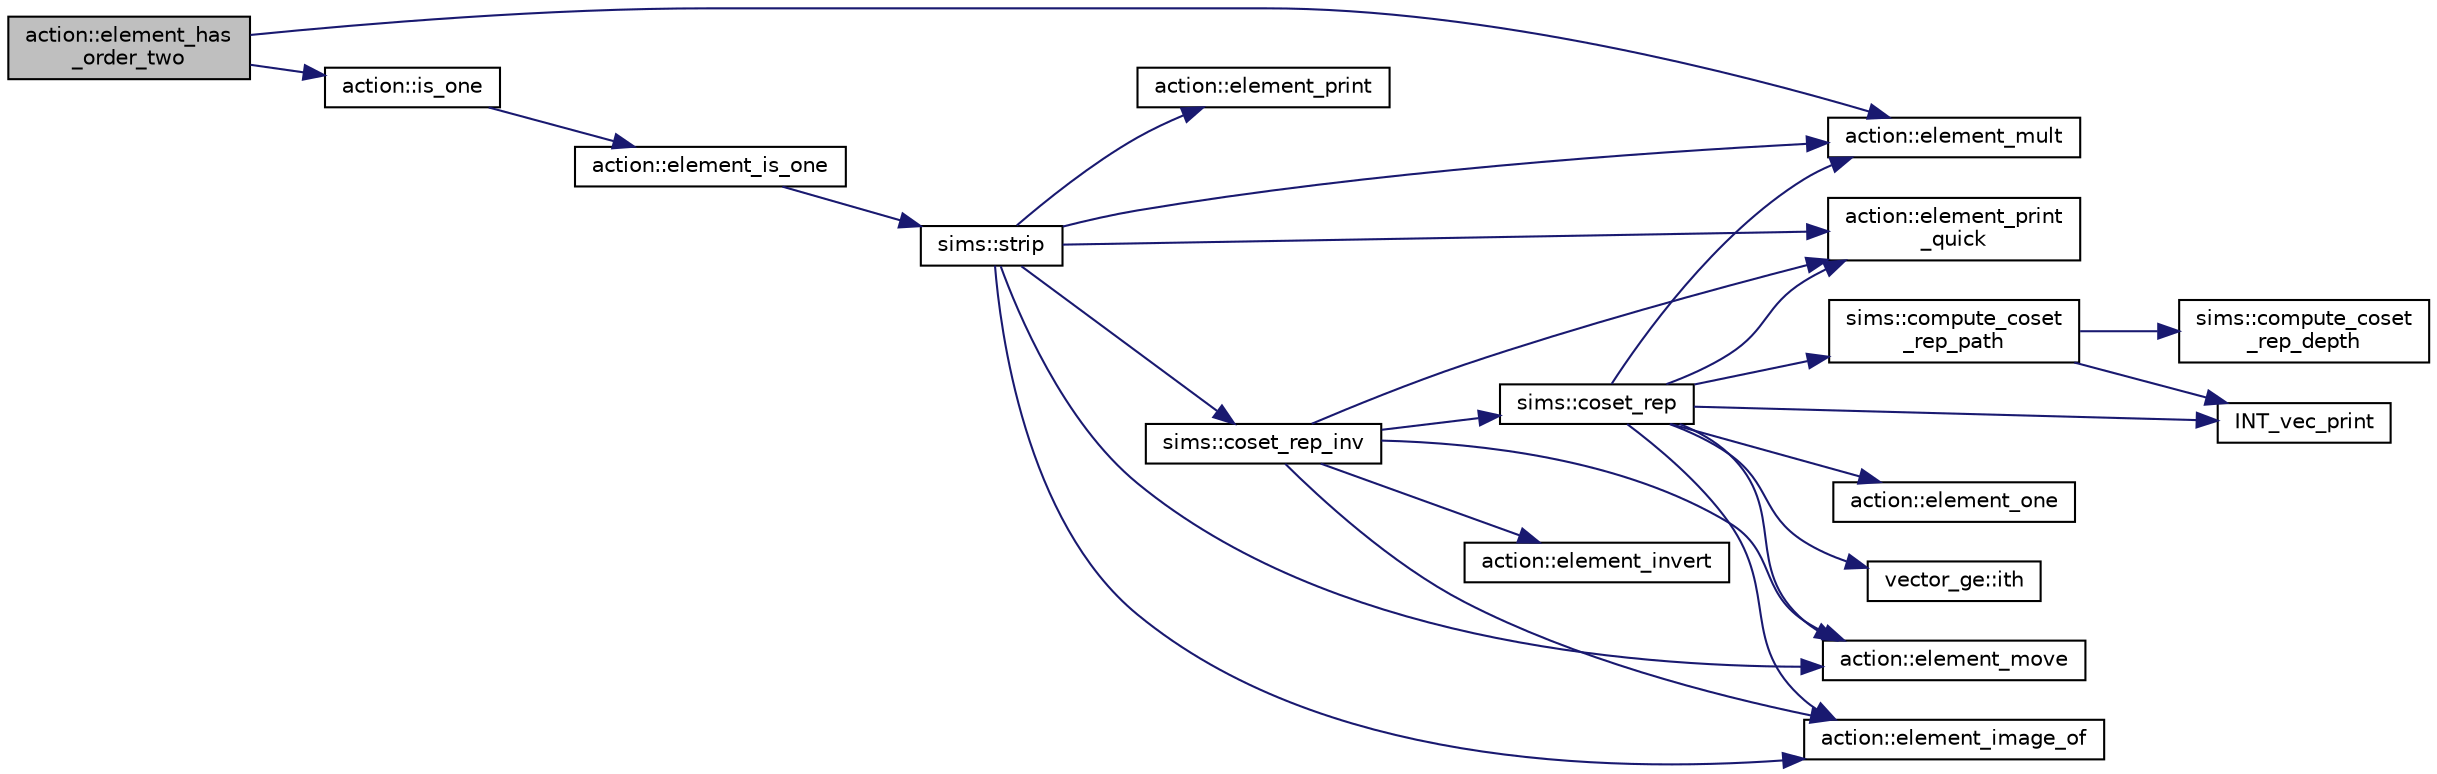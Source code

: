 digraph "action::element_has_order_two"
{
  edge [fontname="Helvetica",fontsize="10",labelfontname="Helvetica",labelfontsize="10"];
  node [fontname="Helvetica",fontsize="10",shape=record];
  rankdir="LR";
  Node3465 [label="action::element_has\l_order_two",height=0.2,width=0.4,color="black", fillcolor="grey75", style="filled", fontcolor="black"];
  Node3465 -> Node3466 [color="midnightblue",fontsize="10",style="solid",fontname="Helvetica"];
  Node3466 [label="action::element_mult",height=0.2,width=0.4,color="black", fillcolor="white", style="filled",URL="$d2/d86/classaction.html#ae9e36b2cae1f0f7bd7144097fa9a34b3"];
  Node3465 -> Node3467 [color="midnightblue",fontsize="10",style="solid",fontname="Helvetica"];
  Node3467 [label="action::is_one",height=0.2,width=0.4,color="black", fillcolor="white", style="filled",URL="$d2/d86/classaction.html#a8c29d83d2e0d0bf5222e3699d6754580"];
  Node3467 -> Node3468 [color="midnightblue",fontsize="10",style="solid",fontname="Helvetica"];
  Node3468 [label="action::element_is_one",height=0.2,width=0.4,color="black", fillcolor="white", style="filled",URL="$d2/d86/classaction.html#aeb623ab323a151f64d713288cd13224d"];
  Node3468 -> Node3469 [color="midnightblue",fontsize="10",style="solid",fontname="Helvetica"];
  Node3469 [label="sims::strip",height=0.2,width=0.4,color="black", fillcolor="white", style="filled",URL="$d9/df3/classsims.html#a4d902cab732ddf9f60788dda85b0a775"];
  Node3469 -> Node3470 [color="midnightblue",fontsize="10",style="solid",fontname="Helvetica"];
  Node3470 [label="action::element_print\l_quick",height=0.2,width=0.4,color="black", fillcolor="white", style="filled",URL="$d2/d86/classaction.html#a4844680cf6750396f76494a28655265b"];
  Node3469 -> Node3471 [color="midnightblue",fontsize="10",style="solid",fontname="Helvetica"];
  Node3471 [label="action::element_move",height=0.2,width=0.4,color="black", fillcolor="white", style="filled",URL="$d2/d86/classaction.html#a550947491bbb534d3d7951f50198a874"];
  Node3469 -> Node3472 [color="midnightblue",fontsize="10",style="solid",fontname="Helvetica"];
  Node3472 [label="action::element_image_of",height=0.2,width=0.4,color="black", fillcolor="white", style="filled",URL="$d2/d86/classaction.html#ae09559d4537a048fc860f8a74a31393d"];
  Node3469 -> Node3473 [color="midnightblue",fontsize="10",style="solid",fontname="Helvetica"];
  Node3473 [label="sims::coset_rep_inv",height=0.2,width=0.4,color="black", fillcolor="white", style="filled",URL="$d9/df3/classsims.html#a388f523d4ec997fce4e9ede924de99b9"];
  Node3473 -> Node3474 [color="midnightblue",fontsize="10",style="solid",fontname="Helvetica"];
  Node3474 [label="sims::coset_rep",height=0.2,width=0.4,color="black", fillcolor="white", style="filled",URL="$d9/df3/classsims.html#a3d669dba4d005cd2399388f27f44cd04"];
  Node3474 -> Node3475 [color="midnightblue",fontsize="10",style="solid",fontname="Helvetica"];
  Node3475 [label="sims::compute_coset\l_rep_path",height=0.2,width=0.4,color="black", fillcolor="white", style="filled",URL="$d9/df3/classsims.html#a22a53a24eb86dcfe54cb3588776a4d96"];
  Node3475 -> Node3476 [color="midnightblue",fontsize="10",style="solid",fontname="Helvetica"];
  Node3476 [label="sims::compute_coset\l_rep_depth",height=0.2,width=0.4,color="black", fillcolor="white", style="filled",URL="$d9/df3/classsims.html#abfeb782bd253f1df5253486afb120f6f"];
  Node3475 -> Node3477 [color="midnightblue",fontsize="10",style="solid",fontname="Helvetica"];
  Node3477 [label="INT_vec_print",height=0.2,width=0.4,color="black", fillcolor="white", style="filled",URL="$df/dbf/sajeeb_8_c.html#a79a5901af0b47dd0d694109543c027fe"];
  Node3474 -> Node3477 [color="midnightblue",fontsize="10",style="solid",fontname="Helvetica"];
  Node3474 -> Node3478 [color="midnightblue",fontsize="10",style="solid",fontname="Helvetica"];
  Node3478 [label="action::element_one",height=0.2,width=0.4,color="black", fillcolor="white", style="filled",URL="$d2/d86/classaction.html#a780a105daf04d6d1fe7e2f63b3c88e3b"];
  Node3474 -> Node3479 [color="midnightblue",fontsize="10",style="solid",fontname="Helvetica"];
  Node3479 [label="vector_ge::ith",height=0.2,width=0.4,color="black", fillcolor="white", style="filled",URL="$d4/d6e/classvector__ge.html#a1ff002e8b746a9beb119d57dcd4a15ff"];
  Node3474 -> Node3470 [color="midnightblue",fontsize="10",style="solid",fontname="Helvetica"];
  Node3474 -> Node3466 [color="midnightblue",fontsize="10",style="solid",fontname="Helvetica"];
  Node3474 -> Node3471 [color="midnightblue",fontsize="10",style="solid",fontname="Helvetica"];
  Node3474 -> Node3472 [color="midnightblue",fontsize="10",style="solid",fontname="Helvetica"];
  Node3473 -> Node3470 [color="midnightblue",fontsize="10",style="solid",fontname="Helvetica"];
  Node3473 -> Node3472 [color="midnightblue",fontsize="10",style="solid",fontname="Helvetica"];
  Node3473 -> Node3480 [color="midnightblue",fontsize="10",style="solid",fontname="Helvetica"];
  Node3480 [label="action::element_invert",height=0.2,width=0.4,color="black", fillcolor="white", style="filled",URL="$d2/d86/classaction.html#aa4bd01e338497714586636751fcef436"];
  Node3473 -> Node3471 [color="midnightblue",fontsize="10",style="solid",fontname="Helvetica"];
  Node3469 -> Node3481 [color="midnightblue",fontsize="10",style="solid",fontname="Helvetica"];
  Node3481 [label="action::element_print",height=0.2,width=0.4,color="black", fillcolor="white", style="filled",URL="$d2/d86/classaction.html#ae38c3ef3c1125213733d63c6fc3c40cd"];
  Node3469 -> Node3466 [color="midnightblue",fontsize="10",style="solid",fontname="Helvetica"];
}

